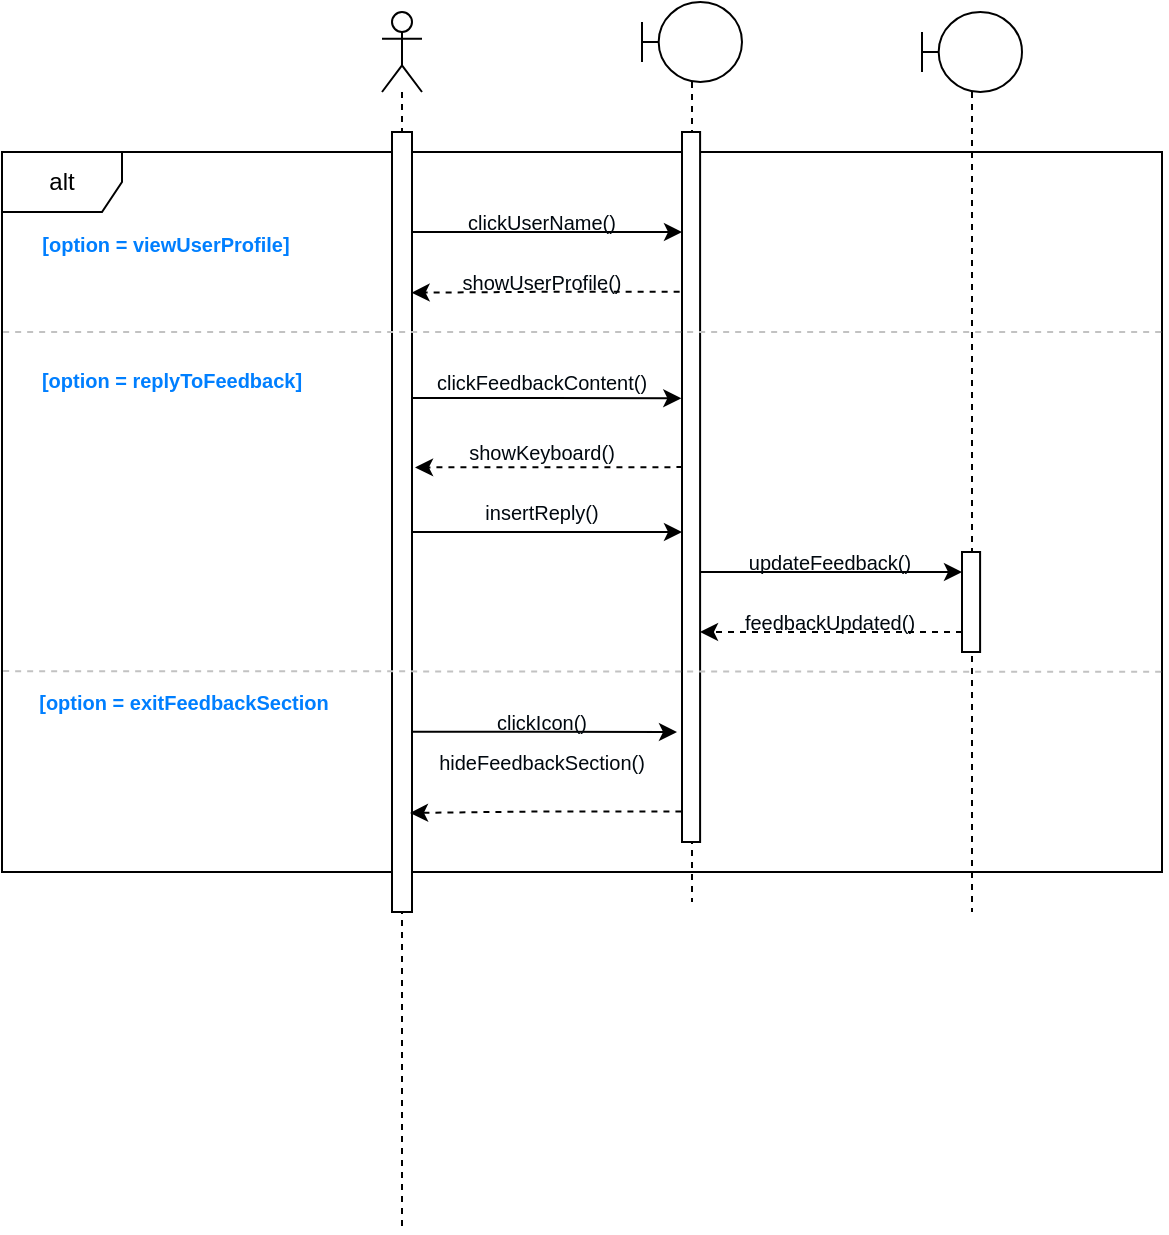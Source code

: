 <mxfile version="20.8.16" type="github"><diagram name="Pagina-1" id="qRJhWi7vpxPbdHyduTkx"><mxGraphModel dx="867" dy="589" grid="1" gridSize="10" guides="1" tooltips="1" connect="1" arrows="1" fold="1" page="1" pageScale="1" pageWidth="827" pageHeight="1169" math="0" shadow="0"><root><mxCell id="0"/><mxCell id="1" parent="0"/><mxCell id="dQOwAvIqKnsTAoKJ0f7a-3" value="alt" style="shape=umlFrame;whiteSpace=wrap;html=1;movable=1;resizable=1;rotatable=1;deletable=1;editable=1;connectable=1;" vertex="1" parent="1"><mxGeometry x="30" y="150" width="580" height="360" as="geometry"/></mxCell><mxCell id="dQOwAvIqKnsTAoKJ0f7a-8" style="edgeStyle=orthogonalEdgeStyle;rounded=0;orthogonalLoop=1;jettySize=auto;html=1;fontSize=10;fontColor=#007FFF;" edge="1" parent="1" source="dQOwAvIqKnsTAoKJ0f7a-1"><mxGeometry relative="1" as="geometry"><mxPoint x="370" y="190" as="targetPoint"/><Array as="points"><mxPoint x="300" y="190"/><mxPoint x="300" y="190"/></Array></mxGeometry></mxCell><mxCell id="dQOwAvIqKnsTAoKJ0f7a-1" value="" style="shape=umlLifeline;participant=umlActor;perimeter=lifelinePerimeter;whiteSpace=wrap;html=1;container=1;collapsible=0;recursiveResize=0;verticalAlign=top;spacingTop=36;outlineConnect=0;" vertex="1" parent="1"><mxGeometry x="220" y="80" width="20" height="610" as="geometry"/></mxCell><mxCell id="dQOwAvIqKnsTAoKJ0f7a-14" value="" style="html=1;points=[];perimeter=orthogonalPerimeter;fontSize=10;fontColor=#00080F;rounded=0;" vertex="1" parent="dQOwAvIqKnsTAoKJ0f7a-1"><mxGeometry x="5" y="60" width="10" height="390" as="geometry"/></mxCell><mxCell id="dQOwAvIqKnsTAoKJ0f7a-10" style="edgeStyle=orthogonalEdgeStyle;rounded=0;orthogonalLoop=1;jettySize=auto;html=1;fontSize=10;fontColor=#00080F;dashed=1;entryX=0.982;entryY=0.206;entryDx=0;entryDy=0;entryPerimeter=0;exitX=-0.131;exitY=0.225;exitDx=0;exitDy=0;exitPerimeter=0;" edge="1" parent="1" source="dQOwAvIqKnsTAoKJ0f7a-16" target="dQOwAvIqKnsTAoKJ0f7a-14"><mxGeometry relative="1" as="geometry"><mxPoint x="240" y="220" as="targetPoint"/><Array as="points"/></mxGeometry></mxCell><mxCell id="dQOwAvIqKnsTAoKJ0f7a-2" value="" style="shape=umlLifeline;participant=umlBoundary;perimeter=lifelinePerimeter;whiteSpace=wrap;html=1;container=1;collapsible=0;recursiveResize=0;verticalAlign=top;spacingTop=36;outlineConnect=0;" vertex="1" parent="1"><mxGeometry x="350" y="75" width="50" height="450" as="geometry"/></mxCell><mxCell id="dQOwAvIqKnsTAoKJ0f7a-16" value="" style="html=1;points=[];perimeter=orthogonalPerimeter;fontSize=10;fontColor=#00080F;" vertex="1" parent="dQOwAvIqKnsTAoKJ0f7a-2"><mxGeometry x="20" y="65" width="9.05" height="355" as="geometry"/></mxCell><mxCell id="dQOwAvIqKnsTAoKJ0f7a-5" value="&lt;font size=&quot;1&quot; color=&quot;#007fff&quot; style=&quot;&quot;&gt;&lt;b style=&quot;&quot;&gt;[option = viewUserProfile]&lt;/b&gt;&lt;/font&gt;" style="text;html=1;strokeColor=none;fillColor=none;align=center;verticalAlign=middle;whiteSpace=wrap;rounded=0;" vertex="1" parent="1"><mxGeometry x="42" y="181" width="140" height="30" as="geometry"/></mxCell><mxCell id="dQOwAvIqKnsTAoKJ0f7a-9" value="&lt;font color=&quot;#00080f&quot;&gt;clickUserName()&lt;/font&gt;" style="text;html=1;strokeColor=none;fillColor=none;align=center;verticalAlign=middle;whiteSpace=wrap;rounded=0;fontSize=10;fontColor=#007FFF;" vertex="1" parent="1"><mxGeometry x="270" y="170" width="60" height="30" as="geometry"/></mxCell><mxCell id="dQOwAvIqKnsTAoKJ0f7a-11" value="&lt;font color=&quot;#00080f&quot;&gt;showUserProfile()&lt;/font&gt;" style="text;html=1;strokeColor=none;fillColor=none;align=center;verticalAlign=middle;whiteSpace=wrap;rounded=0;fontSize=10;fontColor=#007FFF;" vertex="1" parent="1"><mxGeometry x="270" y="200" width="60" height="30" as="geometry"/></mxCell><mxCell id="dQOwAvIqKnsTAoKJ0f7a-20" value="&lt;font size=&quot;1&quot; color=&quot;#007fff&quot; style=&quot;&quot;&gt;&lt;b style=&quot;&quot;&gt;[option = replyToFeedback]&lt;/b&gt;&lt;/font&gt;" style="text;html=1;strokeColor=none;fillColor=none;align=center;verticalAlign=middle;whiteSpace=wrap;rounded=0;" vertex="1" parent="1"><mxGeometry x="45" y="249" width="140" height="30" as="geometry"/></mxCell><mxCell id="dQOwAvIqKnsTAoKJ0f7a-21" value="&lt;font color=&quot;#00080f&quot;&gt;clickFeedbackContent()&lt;/font&gt;" style="text;html=1;strokeColor=none;fillColor=none;align=center;verticalAlign=middle;whiteSpace=wrap;rounded=0;fontSize=10;fontColor=#007FFF;" vertex="1" parent="1"><mxGeometry x="270" y="250" width="60" height="30" as="geometry"/></mxCell><mxCell id="dQOwAvIqKnsTAoKJ0f7a-23" style="edgeStyle=orthogonalEdgeStyle;rounded=0;orthogonalLoop=1;jettySize=auto;html=1;strokeColor=#000000;fontSize=9;fontColor=#00080F;dashed=1;entryX=1.151;entryY=0.43;entryDx=0;entryDy=0;entryPerimeter=0;exitX=0.024;exitY=0.472;exitDx=0;exitDy=0;exitPerimeter=0;" edge="1" parent="1" source="dQOwAvIqKnsTAoKJ0f7a-16" target="dQOwAvIqKnsTAoKJ0f7a-14"><mxGeometry relative="1" as="geometry"><mxPoint x="240" y="308" as="targetPoint"/></mxGeometry></mxCell><mxCell id="dQOwAvIqKnsTAoKJ0f7a-24" value="&lt;font color=&quot;#00080f&quot;&gt;showKeyboard()&lt;/font&gt;" style="text;html=1;strokeColor=none;fillColor=none;align=center;verticalAlign=middle;whiteSpace=wrap;rounded=0;fontSize=10;fontColor=#007FFF;" vertex="1" parent="1"><mxGeometry x="270" y="284.99" width="60" height="30" as="geometry"/></mxCell><mxCell id="dQOwAvIqKnsTAoKJ0f7a-26" style="edgeStyle=orthogonalEdgeStyle;rounded=0;orthogonalLoop=1;jettySize=auto;html=1;strokeColor=#000000;fontSize=9;fontColor=#00080F;" edge="1" parent="1" source="dQOwAvIqKnsTAoKJ0f7a-14"><mxGeometry relative="1" as="geometry"><mxPoint x="370" y="340" as="targetPoint"/><Array as="points"><mxPoint x="370" y="340"/></Array></mxGeometry></mxCell><mxCell id="dQOwAvIqKnsTAoKJ0f7a-27" value="&lt;font color=&quot;#00080f&quot;&gt;insertReply()&lt;/font&gt;" style="text;html=1;strokeColor=none;fillColor=none;align=center;verticalAlign=middle;whiteSpace=wrap;rounded=0;fontSize=10;fontColor=#007FFF;" vertex="1" parent="1"><mxGeometry x="270" y="314.99" width="60" height="30" as="geometry"/></mxCell><mxCell id="dQOwAvIqKnsTAoKJ0f7a-32" value="" style="shape=umlLifeline;participant=umlBoundary;perimeter=lifelinePerimeter;whiteSpace=wrap;html=1;container=1;collapsible=0;recursiveResize=0;verticalAlign=top;spacingTop=36;outlineConnect=0;" vertex="1" parent="1"><mxGeometry x="490" y="80" width="50" height="450" as="geometry"/></mxCell><mxCell id="dQOwAvIqKnsTAoKJ0f7a-33" value="" style="html=1;points=[];perimeter=orthogonalPerimeter;fontSize=10;fontColor=#00080F;" vertex="1" parent="dQOwAvIqKnsTAoKJ0f7a-32"><mxGeometry x="20" y="270" width="9.05" height="50" as="geometry"/></mxCell><mxCell id="dQOwAvIqKnsTAoKJ0f7a-36" style="edgeStyle=orthogonalEdgeStyle;rounded=0;orthogonalLoop=1;jettySize=auto;html=1;strokeColor=#000000;fontSize=9;fontColor=#00080F;" edge="1" parent="1" source="dQOwAvIqKnsTAoKJ0f7a-16"><mxGeometry relative="1" as="geometry"><mxPoint x="510" y="360" as="targetPoint"/><Array as="points"><mxPoint x="510" y="360"/></Array></mxGeometry></mxCell><mxCell id="dQOwAvIqKnsTAoKJ0f7a-39" value="&lt;font color=&quot;#00080f&quot;&gt;updateFeedback()&lt;/font&gt;" style="text;html=1;strokeColor=none;fillColor=none;align=center;verticalAlign=middle;whiteSpace=wrap;rounded=0;fontSize=10;fontColor=#007FFF;" vertex="1" parent="1"><mxGeometry x="414" y="340" width="60" height="30" as="geometry"/></mxCell><mxCell id="dQOwAvIqKnsTAoKJ0f7a-40" style="edgeStyle=orthogonalEdgeStyle;rounded=0;orthogonalLoop=1;jettySize=auto;html=1;strokeColor=#000000;fontSize=9;fontColor=#00080F;dashed=1;" edge="1" parent="1" source="dQOwAvIqKnsTAoKJ0f7a-33"><mxGeometry relative="1" as="geometry"><mxPoint x="379" y="390" as="targetPoint"/><Array as="points"><mxPoint x="379" y="390"/></Array></mxGeometry></mxCell><mxCell id="dQOwAvIqKnsTAoKJ0f7a-41" style="edgeStyle=orthogonalEdgeStyle;rounded=0;orthogonalLoop=1;jettySize=auto;html=1;entryX=-0.038;entryY=0.375;entryDx=0;entryDy=0;entryPerimeter=0;strokeColor=#000000;fontSize=9;fontColor=#00080F;exitX=1.029;exitY=0.341;exitDx=0;exitDy=0;exitPerimeter=0;" edge="1" parent="1" source="dQOwAvIqKnsTAoKJ0f7a-14" target="dQOwAvIqKnsTAoKJ0f7a-16"><mxGeometry relative="1" as="geometry"/></mxCell><mxCell id="dQOwAvIqKnsTAoKJ0f7a-42" value="&lt;font color=&quot;#00080f&quot;&gt;feedbackUpdated()&lt;/font&gt;" style="text;html=1;strokeColor=none;fillColor=none;align=center;verticalAlign=middle;whiteSpace=wrap;rounded=0;fontSize=10;fontColor=#007FFF;" vertex="1" parent="1"><mxGeometry x="414" y="370" width="60" height="30" as="geometry"/></mxCell><mxCell id="dQOwAvIqKnsTAoKJ0f7a-43" value="&lt;font size=&quot;1&quot; color=&quot;#007fff&quot; style=&quot;&quot;&gt;&lt;b style=&quot;&quot;&gt;[option = exitFeedbackSection&lt;/b&gt;&lt;/font&gt;" style="text;html=1;strokeColor=none;fillColor=none;align=center;verticalAlign=middle;whiteSpace=wrap;rounded=0;" vertex="1" parent="1"><mxGeometry x="46" y="410" width="150" height="30" as="geometry"/></mxCell><mxCell id="dQOwAvIqKnsTAoKJ0f7a-46" style="edgeStyle=orthogonalEdgeStyle;rounded=0;orthogonalLoop=1;jettySize=auto;html=1;strokeColor=#000000;fontSize=9;fontColor=#00080F;exitX=1.037;exitY=0.769;exitDx=0;exitDy=0;exitPerimeter=0;" edge="1" parent="1" source="dQOwAvIqKnsTAoKJ0f7a-14"><mxGeometry relative="1" as="geometry"><mxPoint x="240" y="440" as="sourcePoint"/><mxPoint x="367.5" y="440" as="targetPoint"/><Array as="points"/></mxGeometry></mxCell><mxCell id="dQOwAvIqKnsTAoKJ0f7a-47" value="&lt;font color=&quot;#00080f&quot;&gt;clickIcon()&lt;/font&gt;" style="text;html=1;strokeColor=none;fillColor=none;align=center;verticalAlign=middle;whiteSpace=wrap;rounded=0;fontSize=10;fontColor=#007FFF;" vertex="1" parent="1"><mxGeometry x="270" y="420" width="60" height="30" as="geometry"/></mxCell><mxCell id="dQOwAvIqKnsTAoKJ0f7a-49" style="edgeStyle=orthogonalEdgeStyle;rounded=0;orthogonalLoop=1;jettySize=auto;html=1;dashed=1;strokeColor=#000000;fontSize=9;fontColor=#00080F;exitX=-0.032;exitY=0.957;exitDx=0;exitDy=0;exitPerimeter=0;entryX=0.9;entryY=0.873;entryDx=0;entryDy=0;entryPerimeter=0;" edge="1" parent="1" source="dQOwAvIqKnsTAoKJ0f7a-16" target="dQOwAvIqKnsTAoKJ0f7a-14"><mxGeometry relative="1" as="geometry"><mxPoint x="240" y="461" as="targetPoint"/><Array as="points"/></mxGeometry></mxCell><mxCell id="dQOwAvIqKnsTAoKJ0f7a-50" value="&lt;font color=&quot;#00080f&quot;&gt;hideFeedbackSection()&lt;/font&gt;" style="text;html=1;strokeColor=none;fillColor=none;align=center;verticalAlign=middle;whiteSpace=wrap;rounded=0;fontSize=10;fontColor=#007FFF;" vertex="1" parent="1"><mxGeometry x="270" y="440" width="60" height="30" as="geometry"/></mxCell><mxCell id="dQOwAvIqKnsTAoKJ0f7a-51" value="" style="endArrow=none;dashed=1;html=1;rounded=0;strokeColor=#C2C2C2;fontSize=9;fontColor=#00080F;exitX=0.001;exitY=0.25;exitDx=0;exitDy=0;exitPerimeter=0;entryX=1.001;entryY=0.25;entryDx=0;entryDy=0;entryPerimeter=0;" edge="1" parent="1" source="dQOwAvIqKnsTAoKJ0f7a-3" target="dQOwAvIqKnsTAoKJ0f7a-3"><mxGeometry width="50" height="50" relative="1" as="geometry"><mxPoint x="110" y="440" as="sourcePoint"/><mxPoint x="160" y="390" as="targetPoint"/></mxGeometry></mxCell><mxCell id="dQOwAvIqKnsTAoKJ0f7a-54" value="" style="endArrow=none;dashed=1;html=1;rounded=0;strokeColor=#C2C2C2;fontSize=9;fontColor=#00080F;exitX=0.001;exitY=0.721;exitDx=0;exitDy=0;exitPerimeter=0;entryX=1;entryY=0.722;entryDx=0;entryDy=0;entryPerimeter=0;" edge="1" parent="1" source="dQOwAvIqKnsTAoKJ0f7a-3" target="dQOwAvIqKnsTAoKJ0f7a-3"><mxGeometry width="50" height="50" relative="1" as="geometry"><mxPoint x="31.16" y="407.011" as="sourcePoint"/><mxPoint x="610.0" y="406.497" as="targetPoint"/></mxGeometry></mxCell></root></mxGraphModel></diagram></mxfile>